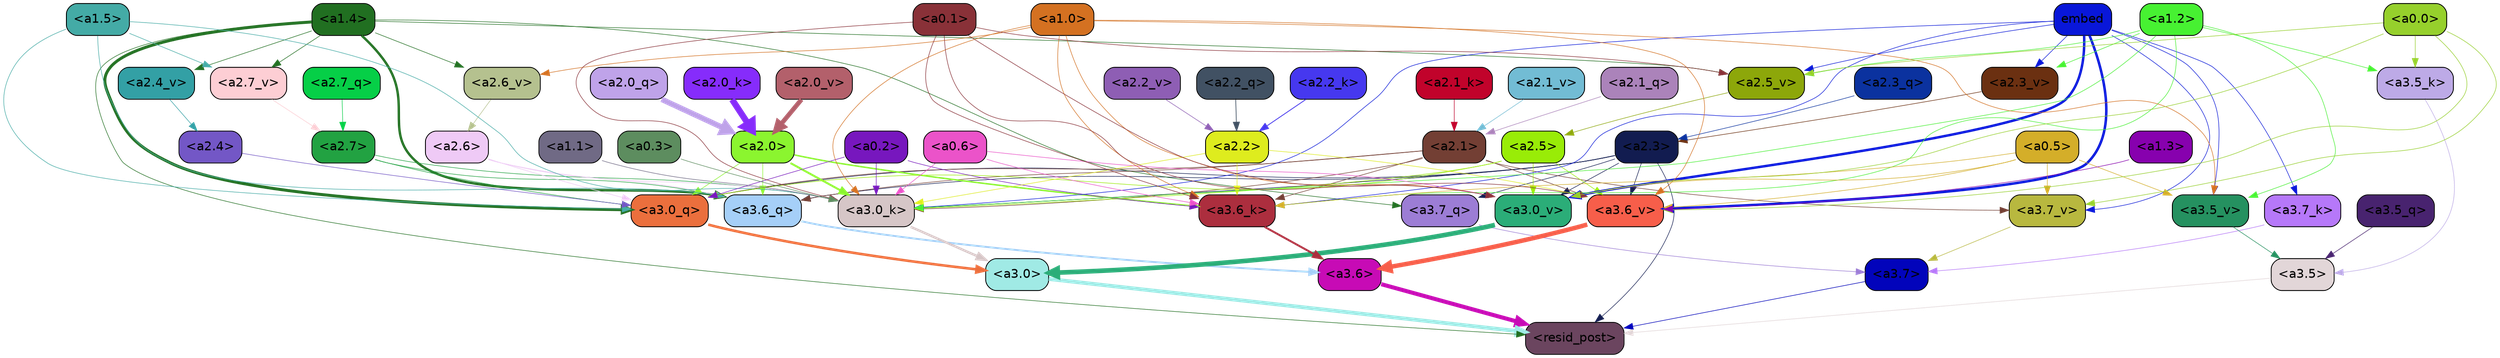 strict digraph "" {
	graph [bgcolor=transparent,
		layout=dot,
		overlap=false,
		splines=true
	];
	"<a3.7>"	[color=black,
		fillcolor="#0204bb",
		fontname=Helvetica,
		shape=box,
		style="filled, rounded"];
	"<resid_post>"	[color=black,
		fillcolor="#6b455f",
		fontname=Helvetica,
		shape=box,
		style="filled, rounded"];
	"<a3.7>" -> "<resid_post>"	[color="#0204bb",
		penwidth=0.6239100098609924];
	"<a3.6>"	[color=black,
		fillcolor="#c70bb5",
		fontname=Helvetica,
		shape=box,
		style="filled, rounded"];
	"<a3.6>" -> "<resid_post>"	[color="#c70bb5",
		penwidth=4.569062113761902];
	"<a3.5>"	[color=black,
		fillcolor="#e2d6d8",
		fontname=Helvetica,
		shape=box,
		style="filled, rounded"];
	"<a3.5>" -> "<resid_post>"	[color="#e2d6d8",
		penwidth=0.6];
	"<a3.0>"	[color=black,
		fillcolor="#a0eae5",
		fontname=Helvetica,
		shape=box,
		style="filled, rounded"];
	"<a3.0>" -> "<resid_post>"	[color="#a0eae5",
		penwidth=4.283544182777405];
	"<a2.3>"	[color=black,
		fillcolor="#121c50",
		fontname=Helvetica,
		shape=box,
		style="filled, rounded"];
	"<a2.3>" -> "<resid_post>"	[color="#121c50",
		penwidth=0.6];
	"<a3.7_q>"	[color=black,
		fillcolor="#9c7dd5",
		fontname=Helvetica,
		shape=box,
		style="filled, rounded"];
	"<a2.3>" -> "<a3.7_q>"	[color="#121c50",
		penwidth=0.6];
	"<a3.6_q>"	[color=black,
		fillcolor="#a5cff8",
		fontname=Helvetica,
		shape=box,
		style="filled, rounded"];
	"<a2.3>" -> "<a3.6_q>"	[color="#121c50",
		penwidth=0.6];
	"<a3.0_q>"	[color=black,
		fillcolor="#eb6f3d",
		fontname=Helvetica,
		shape=box,
		style="filled, rounded"];
	"<a2.3>" -> "<a3.0_q>"	[color="#121c50",
		penwidth=0.6];
	"<a3.0_k>"	[color=black,
		fillcolor="#d6c6c7",
		fontname=Helvetica,
		shape=box,
		style="filled, rounded"];
	"<a2.3>" -> "<a3.0_k>"	[color="#121c50",
		penwidth=0.6];
	"<a3.6_v>"	[color=black,
		fillcolor="#f75e4a",
		fontname=Helvetica,
		shape=box,
		style="filled, rounded"];
	"<a2.3>" -> "<a3.6_v>"	[color="#121c50",
		penwidth=0.6];
	"<a3.0_v>"	[color=black,
		fillcolor="#2bad78",
		fontname=Helvetica,
		shape=box,
		style="filled, rounded"];
	"<a2.3>" -> "<a3.0_v>"	[color="#121c50",
		penwidth=0.6];
	"<a1.4>"	[color=black,
		fillcolor="#216f21",
		fontname=Helvetica,
		shape=box,
		style="filled, rounded"];
	"<a1.4>" -> "<resid_post>"	[color="#216f21",
		penwidth=0.6];
	"<a1.4>" -> "<a3.7_q>"	[color="#216f21",
		penwidth=0.6];
	"<a1.4>" -> "<a3.6_q>"	[color="#216f21",
		penwidth=2.6908124685287476];
	"<a1.4>" -> "<a3.0_q>"	[color="#216f21",
		penwidth=3.32076895236969];
	"<a2.7_v>"	[color=black,
		fillcolor="#fdced4",
		fontname=Helvetica,
		shape=box,
		style="filled, rounded"];
	"<a1.4>" -> "<a2.7_v>"	[color="#216f21",
		penwidth=0.6];
	"<a2.6_v>"	[color=black,
		fillcolor="#b5c18f",
		fontname=Helvetica,
		shape=box,
		style="filled, rounded"];
	"<a1.4>" -> "<a2.6_v>"	[color="#216f21",
		penwidth=0.6];
	"<a2.5_v>"	[color=black,
		fillcolor="#8da70a",
		fontname=Helvetica,
		shape=box,
		style="filled, rounded"];
	"<a1.4>" -> "<a2.5_v>"	[color="#216f21",
		penwidth=0.6];
	"<a2.4_v>"	[color=black,
		fillcolor="#33a0a5",
		fontname=Helvetica,
		shape=box,
		style="filled, rounded"];
	"<a1.4>" -> "<a2.4_v>"	[color="#216f21",
		penwidth=0.6];
	"<a3.7_q>" -> "<a3.7>"	[color="#9c7dd5",
		penwidth=0.6];
	"<a3.6_q>" -> "<a3.6>"	[color="#a5cff8",
		penwidth=2.03758105635643];
	"<a3.5_q>"	[color=black,
		fillcolor="#48236f",
		fontname=Helvetica,
		shape=box,
		style="filled, rounded"];
	"<a3.5_q>" -> "<a3.5>"	[color="#48236f",
		penwidth=0.6];
	"<a3.0_q>" -> "<a3.0>"	[color="#eb6f3d",
		penwidth=2.8638100624084473];
	"<a3.7_k>"	[color=black,
		fillcolor="#b678f9",
		fontname=Helvetica,
		shape=box,
		style="filled, rounded"];
	"<a3.7_k>" -> "<a3.7>"	[color="#b678f9",
		penwidth=0.6];
	"<a3.6_k>"	[color=black,
		fillcolor="#ac2e3e",
		fontname=Helvetica,
		shape=box,
		style="filled, rounded"];
	"<a3.6_k>" -> "<a3.6>"	[color="#ac2e3e",
		penwidth=2.174198240041733];
	"<a3.5_k>"	[color=black,
		fillcolor="#bdaae7",
		fontname=Helvetica,
		shape=box,
		style="filled, rounded"];
	"<a3.5_k>" -> "<a3.5>"	[color="#bdaae7",
		penwidth=0.6];
	"<a3.0_k>" -> "<a3.0>"	[color="#d6c6c7",
		penwidth=2.6274144649505615];
	"<a3.7_v>"	[color=black,
		fillcolor="#b8b83f",
		fontname=Helvetica,
		shape=box,
		style="filled, rounded"];
	"<a3.7_v>" -> "<a3.7>"	[color="#b8b83f",
		penwidth=0.6];
	"<a3.6_v>" -> "<a3.6>"	[color="#f75e4a",
		penwidth=5.002329230308533];
	"<a3.5_v>"	[color=black,
		fillcolor="#259160",
		fontname=Helvetica,
		shape=box,
		style="filled, rounded"];
	"<a3.5_v>" -> "<a3.5>"	[color="#259160",
		penwidth=0.6];
	"<a3.0_v>" -> "<a3.0>"	[color="#2bad78",
		penwidth=5.188832879066467];
	"<a2.7>"	[color=black,
		fillcolor="#22a242",
		fontname=Helvetica,
		shape=box,
		style="filled, rounded"];
	"<a2.7>" -> "<a3.6_q>"	[color="#22a242",
		penwidth=0.6];
	"<a2.7>" -> "<a3.0_q>"	[color="#22a242",
		penwidth=0.6];
	"<a2.7>" -> "<a3.0_k>"	[color="#22a242",
		penwidth=0.6];
	"<a2.6>"	[color=black,
		fillcolor="#efcaf6",
		fontname=Helvetica,
		shape=box,
		style="filled, rounded"];
	"<a2.6>" -> "<a3.6_q>"	[color="#efcaf6",
		penwidth=0.6];
	"<a2.6>" -> "<a3.0_q>"	[color="#efcaf6",
		penwidth=0.6];
	"<a2.6>" -> "<a3.0_k>"	[color="#efcaf6",
		penwidth=0.6];
	"<a2.1>"	[color=black,
		fillcolor="#733f34",
		fontname=Helvetica,
		shape=box,
		style="filled, rounded"];
	"<a2.1>" -> "<a3.6_q>"	[color="#733f34",
		penwidth=0.6];
	"<a2.1>" -> "<a3.0_q>"	[color="#733f34",
		penwidth=0.6];
	"<a2.1>" -> "<a3.6_k>"	[color="#733f34",
		penwidth=0.6];
	"<a2.1>" -> "<a3.0_k>"	[color="#733f34",
		penwidth=0.6];
	"<a2.1>" -> "<a3.7_v>"	[color="#733f34",
		penwidth=0.6];
	"<a2.1>" -> "<a3.6_v>"	[color="#733f34",
		penwidth=0.6];
	"<a2.0>"	[color=black,
		fillcolor="#8bf52f",
		fontname=Helvetica,
		shape=box,
		style="filled, rounded"];
	"<a2.0>" -> "<a3.6_q>"	[color="#8bf52f",
		penwidth=0.6];
	"<a2.0>" -> "<a3.0_q>"	[color="#8bf52f",
		penwidth=0.6];
	"<a2.0>" -> "<a3.6_k>"	[color="#8bf52f",
		penwidth=1.6254686117172241];
	"<a2.0>" -> "<a3.0_k>"	[color="#8bf52f",
		penwidth=2.182972814887762];
	"<a1.5>"	[color=black,
		fillcolor="#44aba6",
		fontname=Helvetica,
		shape=box,
		style="filled, rounded"];
	"<a1.5>" -> "<a3.6_q>"	[color="#44aba6",
		penwidth=0.6];
	"<a1.5>" -> "<a3.0_q>"	[color="#44aba6",
		penwidth=0.6];
	"<a1.5>" -> "<a3.0_k>"	[color="#44aba6",
		penwidth=0.6];
	"<a1.5>" -> "<a2.7_v>"	[color="#44aba6",
		penwidth=0.6];
	"<a2.5>"	[color=black,
		fillcolor="#99ec07",
		fontname=Helvetica,
		shape=box,
		style="filled, rounded"];
	"<a2.5>" -> "<a3.0_q>"	[color="#99ec07",
		penwidth=0.6];
	"<a2.5>" -> "<a3.0_k>"	[color="#99ec07",
		penwidth=0.6];
	"<a2.5>" -> "<a3.6_v>"	[color="#99ec07",
		penwidth=0.6];
	"<a2.5>" -> "<a3.0_v>"	[color="#99ec07",
		penwidth=0.6];
	"<a2.4>"	[color=black,
		fillcolor="#7357c6",
		fontname=Helvetica,
		shape=box,
		style="filled, rounded"];
	"<a2.4>" -> "<a3.0_q>"	[color="#7357c6",
		penwidth=0.6];
	"<a0.2>"	[color=black,
		fillcolor="#7717be",
		fontname=Helvetica,
		shape=box,
		style="filled, rounded"];
	"<a0.2>" -> "<a3.0_q>"	[color="#7717be",
		penwidth=0.6];
	"<a0.2>" -> "<a3.6_k>"	[color="#7717be",
		penwidth=0.6];
	"<a0.2>" -> "<a3.0_k>"	[color="#7717be",
		penwidth=0.6];
	embed	[color=black,
		fillcolor="#0917d9",
		fontname=Helvetica,
		shape=box,
		style="filled, rounded"];
	embed -> "<a3.7_k>"	[color="#0917d9",
		penwidth=0.6];
	embed -> "<a3.6_k>"	[color="#0917d9",
		penwidth=0.6];
	embed -> "<a3.0_k>"	[color="#0917d9",
		penwidth=0.6];
	embed -> "<a3.7_v>"	[color="#0917d9",
		penwidth=0.6];
	embed -> "<a3.6_v>"	[color="#0917d9",
		penwidth=2.809220314025879];
	embed -> "<a3.5_v>"	[color="#0917d9",
		penwidth=0.6];
	embed -> "<a3.0_v>"	[color="#0917d9",
		penwidth=2.754121422767639];
	embed -> "<a2.5_v>"	[color="#0917d9",
		penwidth=0.6];
	"<a2.3_v>"	[color=black,
		fillcolor="#6b3011",
		fontname=Helvetica,
		shape=box,
		style="filled, rounded"];
	embed -> "<a2.3_v>"	[color="#0917d9",
		penwidth=0.6];
	"<a2.2>"	[color=black,
		fillcolor="#deec1e",
		fontname=Helvetica,
		shape=box,
		style="filled, rounded"];
	"<a2.2>" -> "<a3.6_k>"	[color="#deec1e",
		penwidth=0.6];
	"<a2.2>" -> "<a3.0_k>"	[color="#deec1e",
		penwidth=0.6065438985824585];
	"<a2.2>" -> "<a3.6_v>"	[color="#deec1e",
		penwidth=0.6];
	"<a1.2>"	[color=black,
		fillcolor="#47f132",
		fontname=Helvetica,
		shape=box,
		style="filled, rounded"];
	"<a1.2>" -> "<a3.6_k>"	[color="#47f132",
		penwidth=0.6];
	"<a1.2>" -> "<a3.5_k>"	[color="#47f132",
		penwidth=0.6];
	"<a1.2>" -> "<a3.0_k>"	[color="#47f132",
		penwidth=0.6];
	"<a1.2>" -> "<a3.5_v>"	[color="#47f132",
		penwidth=0.6];
	"<a1.2>" -> "<a2.5_v>"	[color="#47f132",
		penwidth=0.6];
	"<a1.2>" -> "<a2.3_v>"	[color="#47f132",
		penwidth=0.6];
	"<a1.0>"	[color=black,
		fillcolor="#d47121",
		fontname=Helvetica,
		shape=box,
		style="filled, rounded"];
	"<a1.0>" -> "<a3.6_k>"	[color="#d47121",
		penwidth=0.6];
	"<a1.0>" -> "<a3.0_k>"	[color="#d47121",
		penwidth=0.6];
	"<a1.0>" -> "<a3.6_v>"	[color="#d47121",
		penwidth=0.6];
	"<a1.0>" -> "<a3.5_v>"	[color="#d47121",
		penwidth=0.6];
	"<a1.0>" -> "<a3.0_v>"	[color="#d47121",
		penwidth=0.6];
	"<a1.0>" -> "<a2.6_v>"	[color="#d47121",
		penwidth=0.6];
	"<a0.6>"	[color=black,
		fillcolor="#eb53c9",
		fontname=Helvetica,
		shape=box,
		style="filled, rounded"];
	"<a0.6>" -> "<a3.6_k>"	[color="#eb53c9",
		penwidth=0.6];
	"<a0.6>" -> "<a3.0_k>"	[color="#eb53c9",
		penwidth=0.6];
	"<a0.6>" -> "<a3.0_v>"	[color="#eb53c9",
		penwidth=0.6];
	"<a0.5>"	[color=black,
		fillcolor="#d4ae29",
		fontname=Helvetica,
		shape=box,
		style="filled, rounded"];
	"<a0.5>" -> "<a3.6_k>"	[color="#d4ae29",
		penwidth=0.6];
	"<a0.5>" -> "<a3.7_v>"	[color="#d4ae29",
		penwidth=0.6];
	"<a0.5>" -> "<a3.6_v>"	[color="#d4ae29",
		penwidth=0.6];
	"<a0.5>" -> "<a3.5_v>"	[color="#d4ae29",
		penwidth=0.6];
	"<a0.5>" -> "<a3.0_v>"	[color="#d4ae29",
		penwidth=0.6120390892028809];
	"<a0.1>"	[color=black,
		fillcolor="#893138",
		fontname=Helvetica,
		shape=box,
		style="filled, rounded"];
	"<a0.1>" -> "<a3.6_k>"	[color="#893138",
		penwidth=0.6];
	"<a0.1>" -> "<a3.0_k>"	[color="#893138",
		penwidth=0.6];
	"<a0.1>" -> "<a3.6_v>"	[color="#893138",
		penwidth=0.6];
	"<a0.1>" -> "<a3.0_v>"	[color="#893138",
		penwidth=0.6];
	"<a0.1>" -> "<a2.5_v>"	[color="#893138",
		penwidth=0.6];
	"<a0.0>"	[color=black,
		fillcolor="#96d02c",
		fontname=Helvetica,
		shape=box,
		style="filled, rounded"];
	"<a0.0>" -> "<a3.5_k>"	[color="#96d02c",
		penwidth=0.6];
	"<a0.0>" -> "<a3.7_v>"	[color="#96d02c",
		penwidth=0.6];
	"<a0.0>" -> "<a3.6_v>"	[color="#96d02c",
		penwidth=0.6];
	"<a0.0>" -> "<a3.0_v>"	[color="#96d02c",
		penwidth=0.6];
	"<a0.0>" -> "<a2.5_v>"	[color="#96d02c",
		penwidth=0.6];
	"<a1.1>"	[color=black,
		fillcolor="#706a85",
		fontname=Helvetica,
		shape=box,
		style="filled, rounded"];
	"<a1.1>" -> "<a3.0_k>"	[color="#706a85",
		penwidth=0.6];
	"<a0.3>"	[color=black,
		fillcolor="#5d8d5f",
		fontname=Helvetica,
		shape=box,
		style="filled, rounded"];
	"<a0.3>" -> "<a3.0_k>"	[color="#5d8d5f",
		penwidth=0.6];
	"<a1.3>"	[color=black,
		fillcolor="#8701ae",
		fontname=Helvetica,
		shape=box,
		style="filled, rounded"];
	"<a1.3>" -> "<a3.6_v>"	[color="#8701ae",
		penwidth=0.6];
	"<a2.7_q>"	[color=black,
		fillcolor="#06cf47",
		fontname=Helvetica,
		shape=box,
		style="filled, rounded"];
	"<a2.7_q>" -> "<a2.7>"	[color="#06cf47",
		penwidth=0.6];
	"<a2.3_q>"	[color=black,
		fillcolor="#0b329f",
		fontname=Helvetica,
		shape=box,
		style="filled, rounded"];
	"<a2.3_q>" -> "<a2.3>"	[color="#0b329f",
		penwidth=0.6];
	"<a2.2_q>"	[color=black,
		fillcolor="#415163",
		fontname=Helvetica,
		shape=box,
		style="filled, rounded"];
	"<a2.2_q>" -> "<a2.2>"	[color="#415163",
		penwidth=0.7585353851318359];
	"<a2.1_q>"	[color=black,
		fillcolor="#ab83ba",
		fontname=Helvetica,
		shape=box,
		style="filled, rounded"];
	"<a2.1_q>" -> "<a2.1>"	[color="#ab83ba",
		penwidth=0.6];
	"<a2.0_q>"	[color=black,
		fillcolor="#bfa3e9",
		fontname=Helvetica,
		shape=box,
		style="filled, rounded"];
	"<a2.0_q>" -> "<a2.0>"	[color="#bfa3e9",
		penwidth=6.189085364341736];
	"<a2.2_k>"	[color=black,
		fillcolor="#4638ef",
		fontname=Helvetica,
		shape=box,
		style="filled, rounded"];
	"<a2.2_k>" -> "<a2.2>"	[color="#4638ef",
		penwidth=0.87534499168396];
	"<a2.1_k>"	[color=black,
		fillcolor="#c1032b",
		fontname=Helvetica,
		shape=box,
		style="filled, rounded"];
	"<a2.1_k>" -> "<a2.1>"	[color="#c1032b",
		penwidth=0.6];
	"<a2.0_k>"	[color=black,
		fillcolor="#862cfb",
		fontname=Helvetica,
		shape=box,
		style="filled, rounded"];
	"<a2.0_k>" -> "<a2.0>"	[color="#862cfb",
		penwidth=7.056803464889526];
	"<a2.7_v>" -> "<a2.7>"	[color="#fdced4",
		penwidth=0.6];
	"<a2.6_v>" -> "<a2.6>"	[color="#b5c18f",
		penwidth=0.6];
	"<a2.5_v>" -> "<a2.5>"	[color="#8da70a",
		penwidth=0.6];
	"<a2.4_v>" -> "<a2.4>"	[color="#33a0a5",
		penwidth=0.6];
	"<a2.3_v>" -> "<a2.3>"	[color="#6b3011",
		penwidth=0.6];
	"<a2.2_v>"	[color=black,
		fillcolor="#8e5eb4",
		fontname=Helvetica,
		shape=box,
		style="filled, rounded"];
	"<a2.2_v>" -> "<a2.2>"	[color="#8e5eb4",
		penwidth=0.6];
	"<a2.1_v>"	[color=black,
		fillcolor="#72bcd4",
		fontname=Helvetica,
		shape=box,
		style="filled, rounded"];
	"<a2.1_v>" -> "<a2.1>"	[color="#72bcd4",
		penwidth=0.6];
	"<a2.0_v>"	[color=black,
		fillcolor="#b3606b",
		fontname=Helvetica,
		shape=box,
		style="filled, rounded"];
	"<a2.0_v>" -> "<a2.0>"	[color="#b3606b",
		penwidth=5.12138295173645];
}
